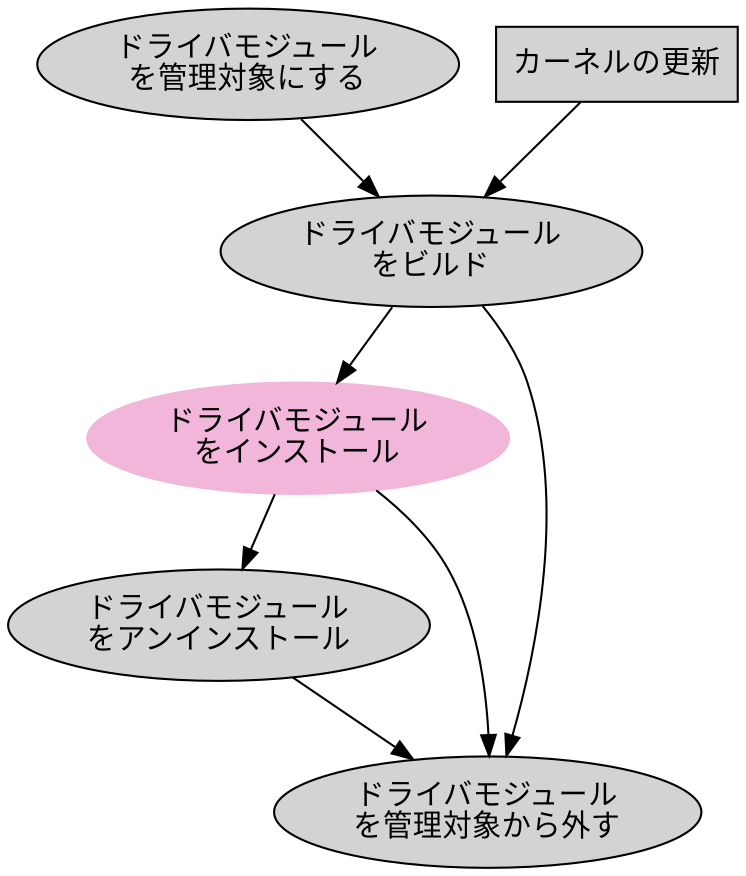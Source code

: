 // dot dkms0.dot -T png > dkms0.png
// dot dkms0.dot -T dkms0.eps
digraph structure {

node [style=filled  colorscheme=piyg9];

add [label="ドライバモジュール\nを管理対象にする"]
build [label="ドライバモジュール\nをビルド"]
install [label="ドライバモジュール\nをインストール", color=3]
uninstall [label="ドライバモジュール\nをアンインストール"]
remove [label="ドライバモジュール\nを管理対象から外す"]

trigger [shape = box, label="カーネルの更新"]

trigger -> build ;
build -> remove ;
install -> remove ;
add -> build -> install -> uninstall -> remove;
}

